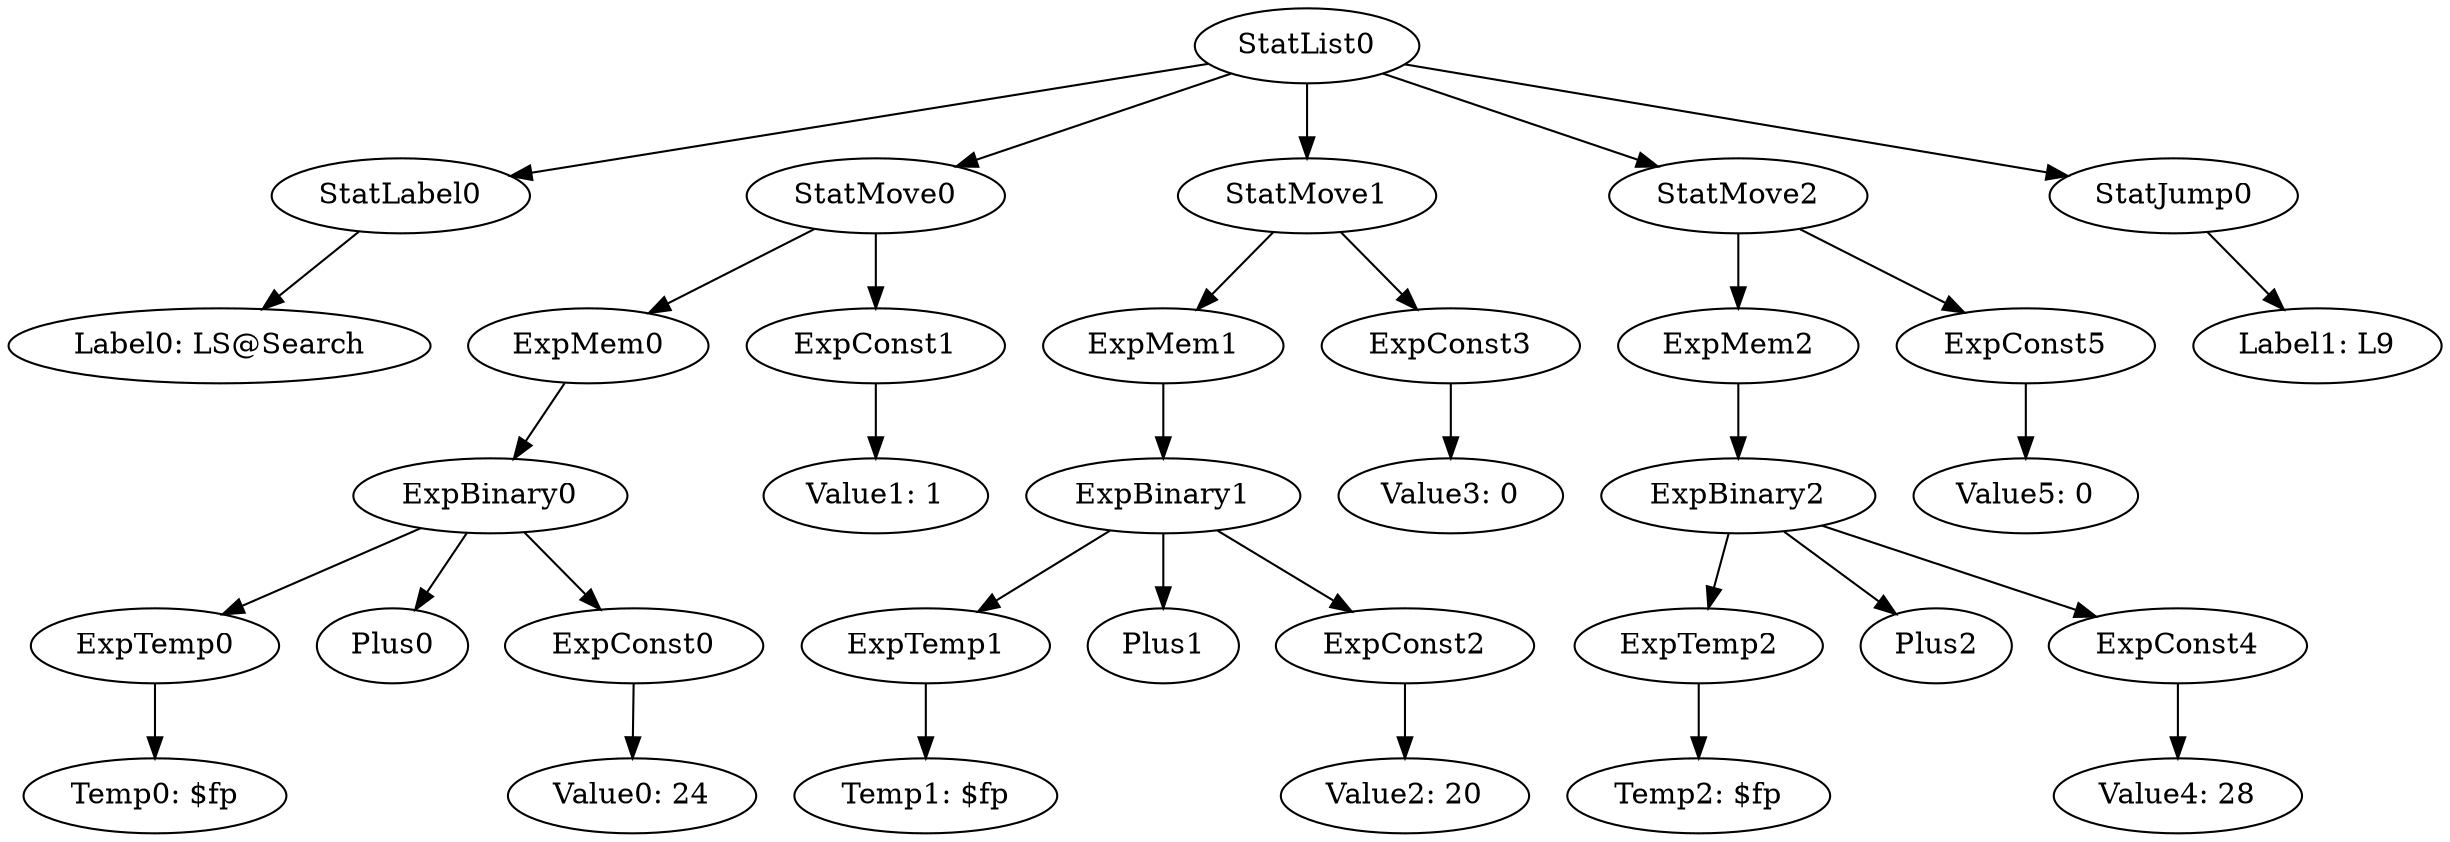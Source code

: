 digraph {
	ordering = out;
	StatJump0 -> "Label1: L9";
	ExpConst4 -> "Value4: 28";
	ExpBinary2 -> ExpTemp2;
	ExpBinary2 -> Plus2;
	ExpBinary2 -> ExpConst4;
	StatMove2 -> ExpMem2;
	StatMove2 -> ExpConst5;
	ExpTemp2 -> "Temp2: $fp";
	ExpConst3 -> "Value3: 0";
	ExpConst2 -> "Value2: 20";
	ExpBinary0 -> ExpTemp0;
	ExpBinary0 -> Plus0;
	ExpBinary0 -> ExpConst0;
	StatMove0 -> ExpMem0;
	StatMove0 -> ExpConst1;
	ExpMem2 -> ExpBinary2;
	ExpTemp0 -> "Temp0: $fp";
	StatList0 -> StatLabel0;
	StatList0 -> StatMove0;
	StatList0 -> StatMove1;
	StatList0 -> StatMove2;
	StatList0 -> StatJump0;
	ExpConst5 -> "Value5: 0";
	StatLabel0 -> "Label0: LS@Search";
	ExpMem1 -> ExpBinary1;
	ExpConst0 -> "Value0: 24";
	StatMove1 -> ExpMem1;
	StatMove1 -> ExpConst3;
	ExpConst1 -> "Value1: 1";
	ExpMem0 -> ExpBinary0;
	ExpBinary1 -> ExpTemp1;
	ExpBinary1 -> Plus1;
	ExpBinary1 -> ExpConst2;
	ExpTemp1 -> "Temp1: $fp";
}

